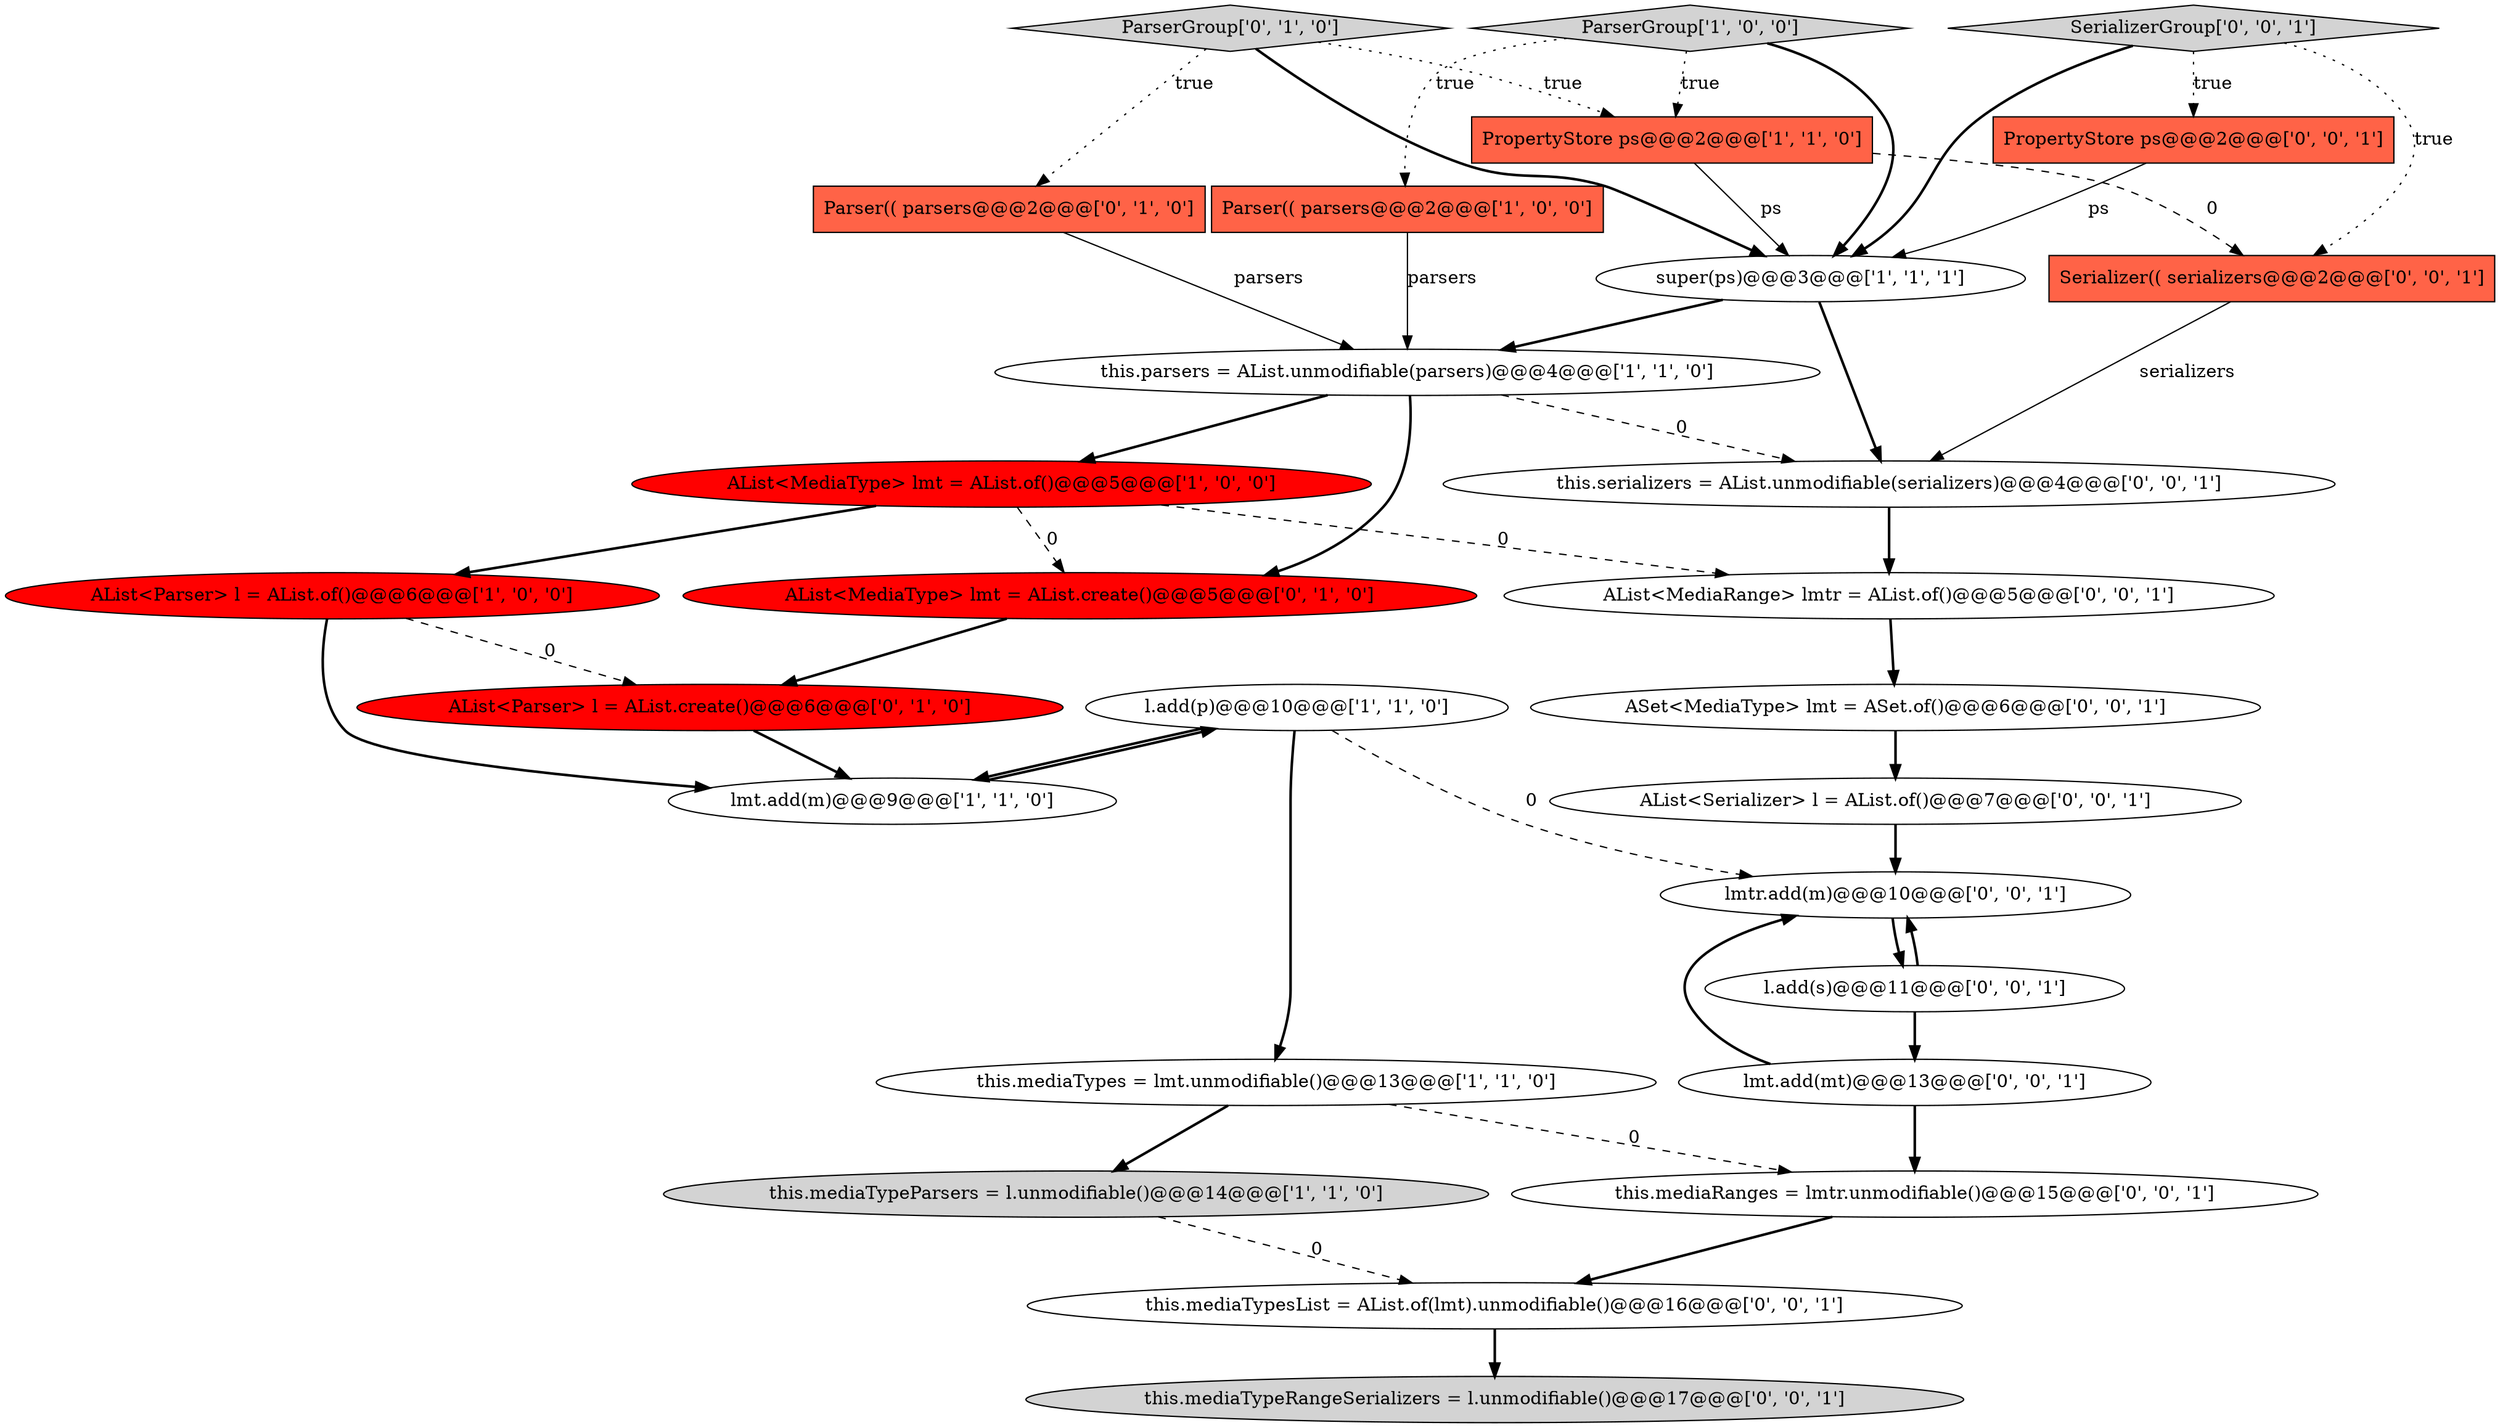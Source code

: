 digraph {
2 [style = filled, label = "l.add(p)@@@10@@@['1', '1', '0']", fillcolor = white, shape = ellipse image = "AAA0AAABBB1BBB"];
5 [style = filled, label = "this.mediaTypes = lmt.unmodifiable()@@@13@@@['1', '1', '0']", fillcolor = white, shape = ellipse image = "AAA0AAABBB1BBB"];
12 [style = filled, label = "ParserGroup['0', '1', '0']", fillcolor = lightgray, shape = diamond image = "AAA0AAABBB2BBB"];
0 [style = filled, label = "AList<Parser> l = AList.of()@@@6@@@['1', '0', '0']", fillcolor = red, shape = ellipse image = "AAA1AAABBB1BBB"];
23 [style = filled, label = "l.add(s)@@@11@@@['0', '0', '1']", fillcolor = white, shape = ellipse image = "AAA0AAABBB3BBB"];
6 [style = filled, label = "lmt.add(m)@@@9@@@['1', '1', '0']", fillcolor = white, shape = ellipse image = "AAA0AAABBB1BBB"];
14 [style = filled, label = "AList<Parser> l = AList.create()@@@6@@@['0', '1', '0']", fillcolor = red, shape = ellipse image = "AAA1AAABBB2BBB"];
21 [style = filled, label = "AList<MediaRange> lmtr = AList.of()@@@5@@@['0', '0', '1']", fillcolor = white, shape = ellipse image = "AAA0AAABBB3BBB"];
11 [style = filled, label = "Parser(( parsers@@@2@@@['0', '1', '0']", fillcolor = tomato, shape = box image = "AAA0AAABBB2BBB"];
7 [style = filled, label = "PropertyStore ps@@@2@@@['1', '1', '0']", fillcolor = tomato, shape = box image = "AAA0AAABBB1BBB"];
15 [style = filled, label = "lmt.add(mt)@@@13@@@['0', '0', '1']", fillcolor = white, shape = ellipse image = "AAA0AAABBB3BBB"];
22 [style = filled, label = "ASet<MediaType> lmt = ASet.of()@@@6@@@['0', '0', '1']", fillcolor = white, shape = ellipse image = "AAA0AAABBB3BBB"];
19 [style = filled, label = "PropertyStore ps@@@2@@@['0', '0', '1']", fillcolor = tomato, shape = box image = "AAA0AAABBB3BBB"];
17 [style = filled, label = "SerializerGroup['0', '0', '1']", fillcolor = lightgray, shape = diamond image = "AAA0AAABBB3BBB"];
8 [style = filled, label = "ParserGroup['1', '0', '0']", fillcolor = lightgray, shape = diamond image = "AAA0AAABBB1BBB"];
20 [style = filled, label = "Serializer(( serializers@@@2@@@['0', '0', '1']", fillcolor = tomato, shape = box image = "AAA0AAABBB3BBB"];
4 [style = filled, label = "AList<MediaType> lmt = AList.of()@@@5@@@['1', '0', '0']", fillcolor = red, shape = ellipse image = "AAA1AAABBB1BBB"];
1 [style = filled, label = "Parser(( parsers@@@2@@@['1', '0', '0']", fillcolor = tomato, shape = box image = "AAA0AAABBB1BBB"];
18 [style = filled, label = "this.mediaTypeRangeSerializers = l.unmodifiable()@@@17@@@['0', '0', '1']", fillcolor = lightgray, shape = ellipse image = "AAA0AAABBB3BBB"];
10 [style = filled, label = "this.parsers = AList.unmodifiable(parsers)@@@4@@@['1', '1', '0']", fillcolor = white, shape = ellipse image = "AAA0AAABBB1BBB"];
26 [style = filled, label = "lmtr.add(m)@@@10@@@['0', '0', '1']", fillcolor = white, shape = ellipse image = "AAA0AAABBB3BBB"];
27 [style = filled, label = "this.mediaTypesList = AList.of(lmt).unmodifiable()@@@16@@@['0', '0', '1']", fillcolor = white, shape = ellipse image = "AAA0AAABBB3BBB"];
25 [style = filled, label = "this.mediaRanges = lmtr.unmodifiable()@@@15@@@['0', '0', '1']", fillcolor = white, shape = ellipse image = "AAA0AAABBB3BBB"];
13 [style = filled, label = "AList<MediaType> lmt = AList.create()@@@5@@@['0', '1', '0']", fillcolor = red, shape = ellipse image = "AAA1AAABBB2BBB"];
24 [style = filled, label = "this.serializers = AList.unmodifiable(serializers)@@@4@@@['0', '0', '1']", fillcolor = white, shape = ellipse image = "AAA0AAABBB3BBB"];
3 [style = filled, label = "this.mediaTypeParsers = l.unmodifiable()@@@14@@@['1', '1', '0']", fillcolor = lightgray, shape = ellipse image = "AAA0AAABBB1BBB"];
16 [style = filled, label = "AList<Serializer> l = AList.of()@@@7@@@['0', '0', '1']", fillcolor = white, shape = ellipse image = "AAA0AAABBB3BBB"];
9 [style = filled, label = "super(ps)@@@3@@@['1', '1', '1']", fillcolor = white, shape = ellipse image = "AAA0AAABBB1BBB"];
17->20 [style = dotted, label="true"];
5->3 [style = bold, label=""];
27->18 [style = bold, label=""];
20->24 [style = solid, label="serializers"];
0->6 [style = bold, label=""];
19->9 [style = solid, label="ps"];
2->6 [style = bold, label=""];
22->16 [style = bold, label=""];
15->25 [style = bold, label=""];
17->9 [style = bold, label=""];
3->27 [style = dashed, label="0"];
23->15 [style = bold, label=""];
16->26 [style = bold, label=""];
23->26 [style = bold, label=""];
7->20 [style = dashed, label="0"];
8->7 [style = dotted, label="true"];
5->25 [style = dashed, label="0"];
9->10 [style = bold, label=""];
12->9 [style = bold, label=""];
4->21 [style = dashed, label="0"];
4->0 [style = bold, label=""];
15->26 [style = bold, label=""];
6->2 [style = bold, label=""];
12->11 [style = dotted, label="true"];
0->14 [style = dashed, label="0"];
25->27 [style = bold, label=""];
8->1 [style = dotted, label="true"];
7->9 [style = solid, label="ps"];
10->13 [style = bold, label=""];
24->21 [style = bold, label=""];
11->10 [style = solid, label="parsers"];
21->22 [style = bold, label=""];
1->10 [style = solid, label="parsers"];
26->23 [style = bold, label=""];
17->19 [style = dotted, label="true"];
8->9 [style = bold, label=""];
10->4 [style = bold, label=""];
2->26 [style = dashed, label="0"];
4->13 [style = dashed, label="0"];
12->7 [style = dotted, label="true"];
13->14 [style = bold, label=""];
10->24 [style = dashed, label="0"];
14->6 [style = bold, label=""];
9->24 [style = bold, label=""];
2->5 [style = bold, label=""];
}
